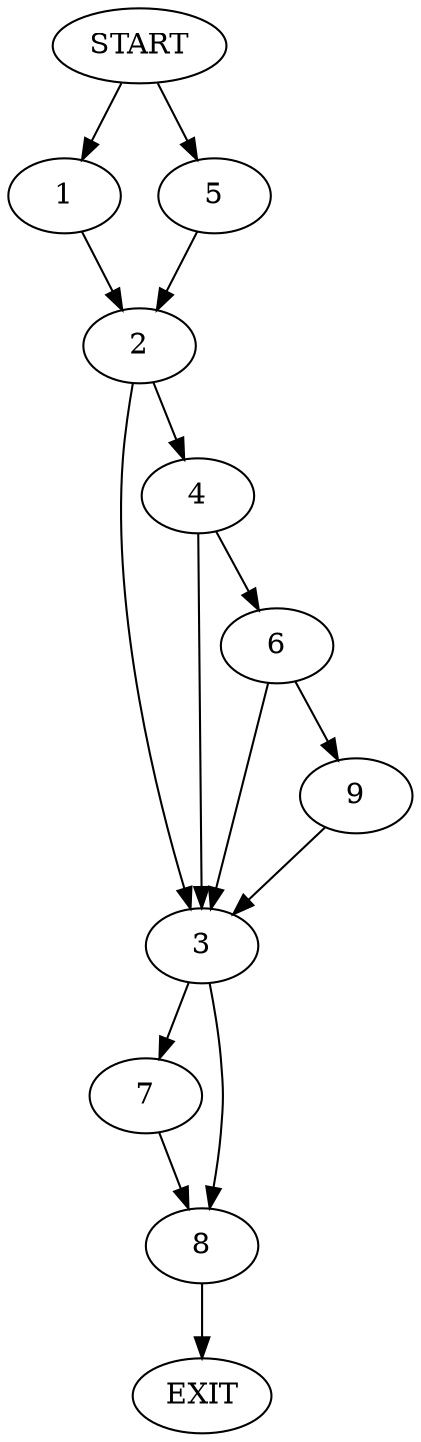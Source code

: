 digraph {
0 [label="START"]
10 [label="EXIT"]
0 -> 1
1 -> 2
2 -> 3
2 -> 4
0 -> 5
5 -> 2
4 -> 3
4 -> 6
3 -> 7
3 -> 8
6 -> 3
6 -> 9
9 -> 3
8 -> 10
7 -> 8
}
